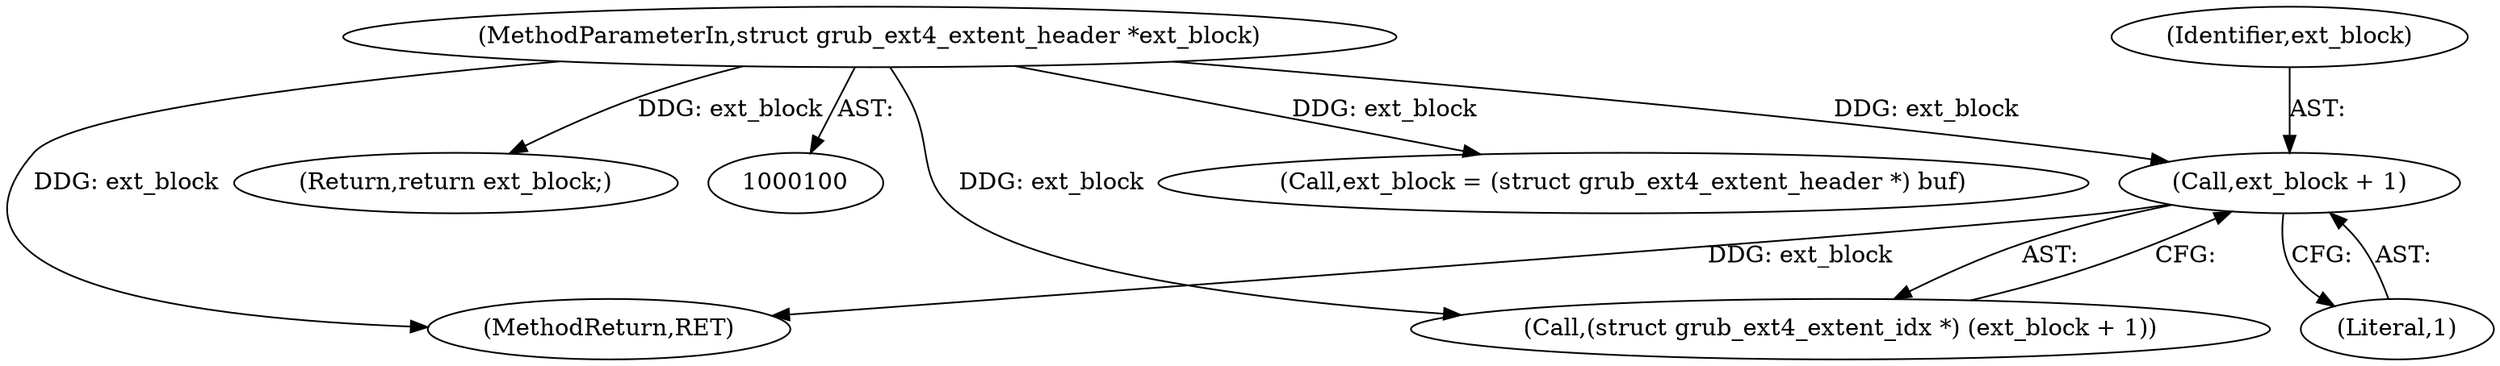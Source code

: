digraph "0_radare2_65000a7fd9eea62359e6d6714f17b94a99a82edd_1@pointer" {
"1000116" [label="(Call,ext_block + 1)"];
"1000103" [label="(MethodParameterIn,struct grub_ext4_extent_header *ext_block)"];
"1000116" [label="(Call,ext_block + 1)"];
"1000201" [label="(Call,ext_block = (struct grub_ext4_extent_header *) buf)"];
"1000117" [label="(Identifier,ext_block)"];
"1000114" [label="(Call,(struct grub_ext4_extent_idx *) (ext_block + 1))"];
"1000103" [label="(MethodParameterIn,struct grub_ext4_extent_header *ext_block)"];
"1000206" [label="(MethodReturn,RET)"];
"1000134" [label="(Return,return ext_block;)"];
"1000118" [label="(Literal,1)"];
"1000116" -> "1000114"  [label="AST: "];
"1000116" -> "1000118"  [label="CFG: "];
"1000117" -> "1000116"  [label="AST: "];
"1000118" -> "1000116"  [label="AST: "];
"1000114" -> "1000116"  [label="CFG: "];
"1000116" -> "1000206"  [label="DDG: ext_block"];
"1000103" -> "1000116"  [label="DDG: ext_block"];
"1000103" -> "1000100"  [label="AST: "];
"1000103" -> "1000206"  [label="DDG: ext_block"];
"1000103" -> "1000114"  [label="DDG: ext_block"];
"1000103" -> "1000134"  [label="DDG: ext_block"];
"1000103" -> "1000201"  [label="DDG: ext_block"];
}
